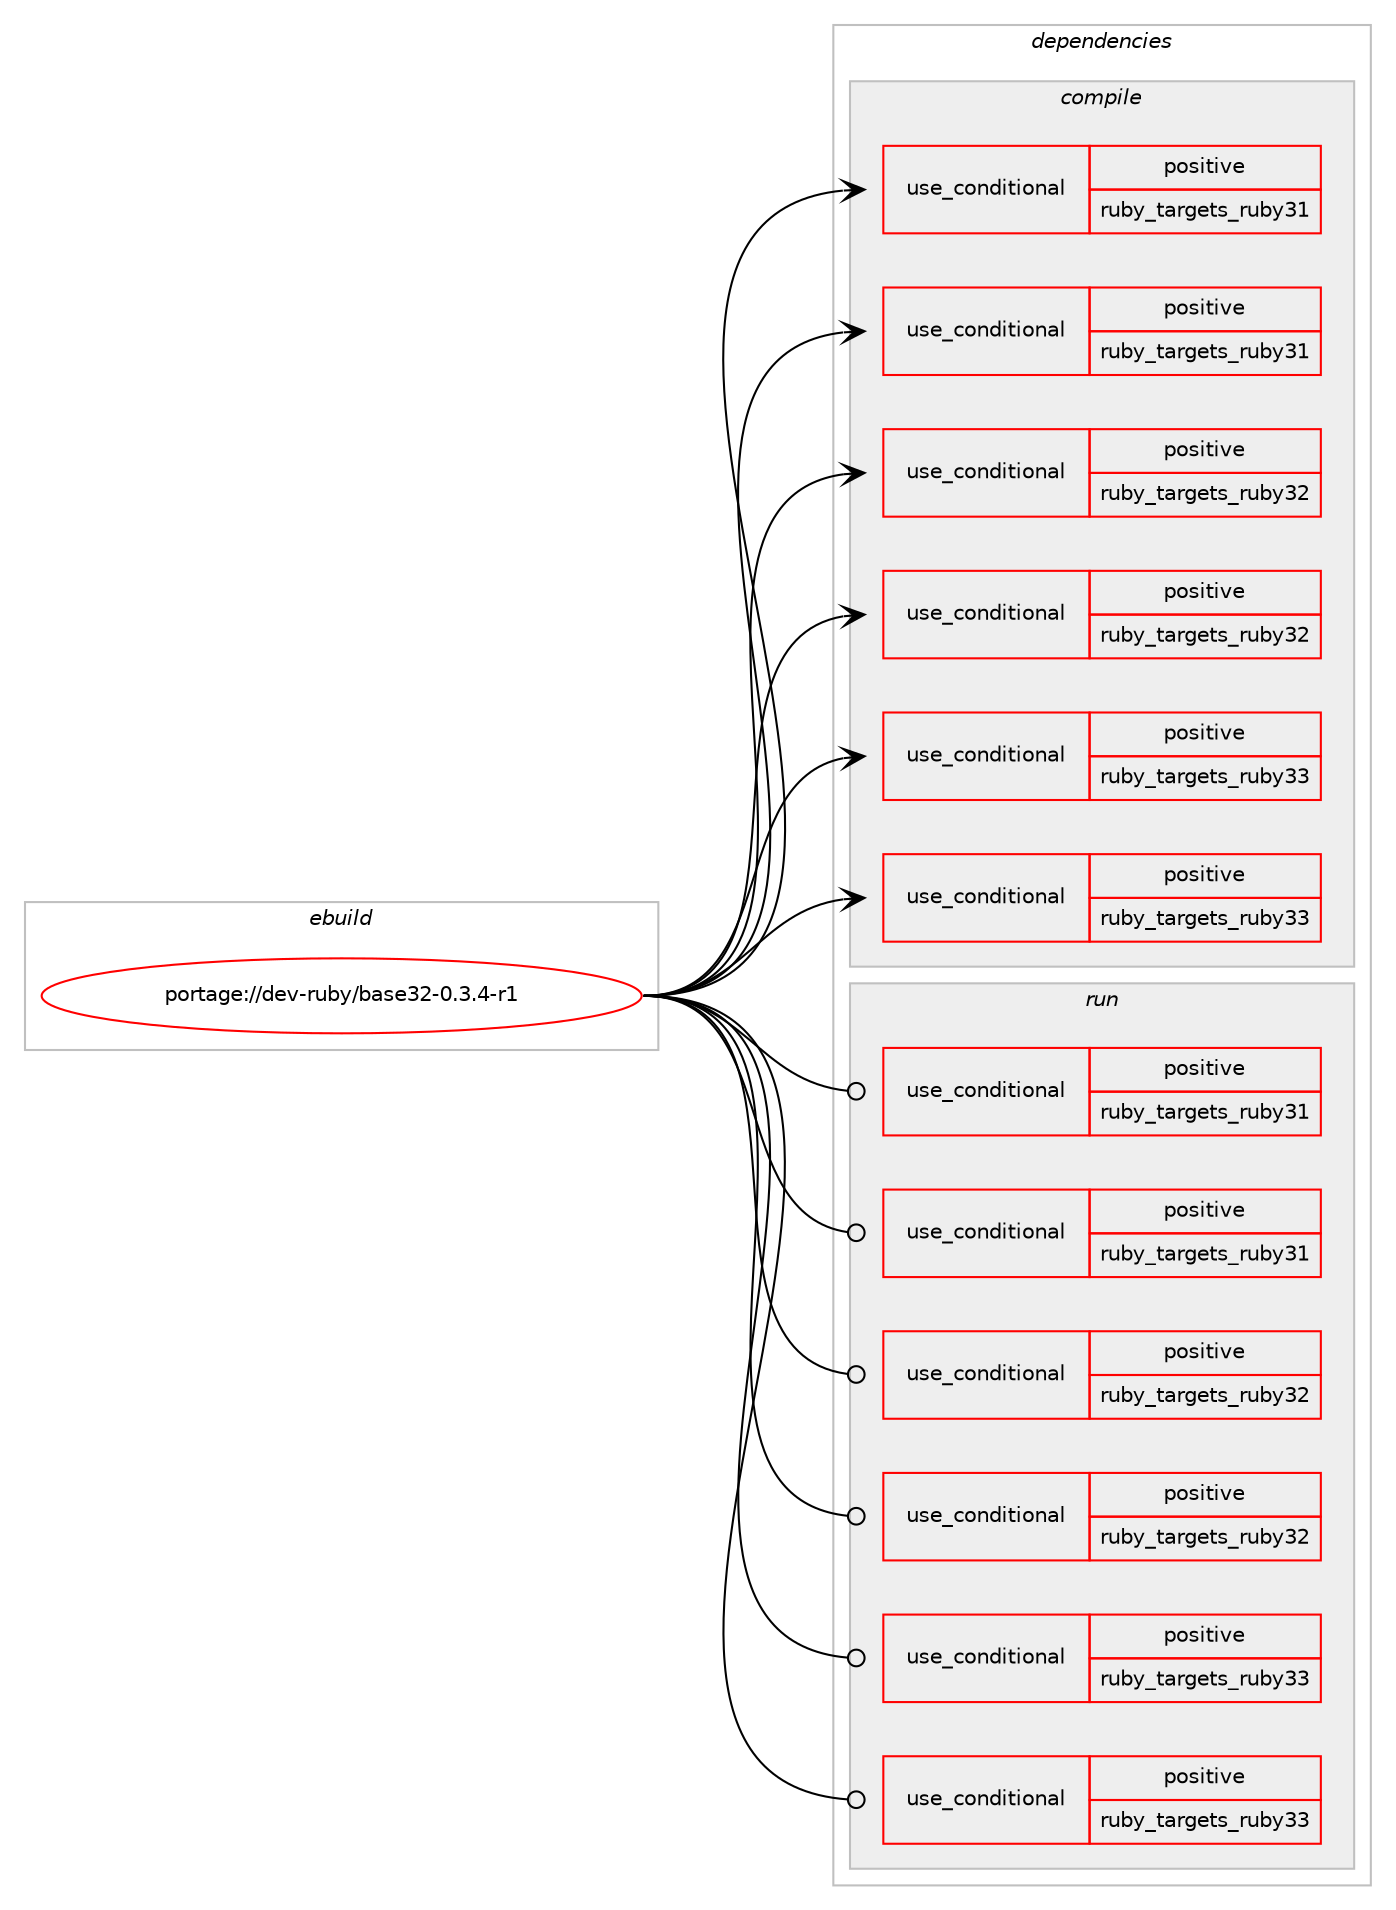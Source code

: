 digraph prolog {

# *************
# Graph options
# *************

newrank=true;
concentrate=true;
compound=true;
graph [rankdir=LR,fontname=Helvetica,fontsize=10,ranksep=1.5];#, ranksep=2.5, nodesep=0.2];
edge  [arrowhead=vee];
node  [fontname=Helvetica,fontsize=10];

# **********
# The ebuild
# **********

subgraph cluster_leftcol {
color=gray;
rank=same;
label=<<i>ebuild</i>>;
id [label="portage://dev-ruby/base32-0.3.4-r1", color=red, width=4, href="../dev-ruby/base32-0.3.4-r1.svg"];
}

# ****************
# The dependencies
# ****************

subgraph cluster_midcol {
color=gray;
label=<<i>dependencies</i>>;
subgraph cluster_compile {
fillcolor="#eeeeee";
style=filled;
label=<<i>compile</i>>;
subgraph cond43731 {
dependency90551 [label=<<TABLE BORDER="0" CELLBORDER="1" CELLSPACING="0" CELLPADDING="4"><TR><TD ROWSPAN="3" CELLPADDING="10">use_conditional</TD></TR><TR><TD>positive</TD></TR><TR><TD>ruby_targets_ruby31</TD></TR></TABLE>>, shape=none, color=red];
# *** BEGIN UNKNOWN DEPENDENCY TYPE (TODO) ***
# dependency90551 -> package_dependency(portage://dev-ruby/base32-0.3.4-r1,install,no,dev-lang,ruby,none,[,,],[slot(3.1)],[])
# *** END UNKNOWN DEPENDENCY TYPE (TODO) ***

}
id:e -> dependency90551:w [weight=20,style="solid",arrowhead="vee"];
subgraph cond43732 {
dependency90552 [label=<<TABLE BORDER="0" CELLBORDER="1" CELLSPACING="0" CELLPADDING="4"><TR><TD ROWSPAN="3" CELLPADDING="10">use_conditional</TD></TR><TR><TD>positive</TD></TR><TR><TD>ruby_targets_ruby31</TD></TR></TABLE>>, shape=none, color=red];
# *** BEGIN UNKNOWN DEPENDENCY TYPE (TODO) ***
# dependency90552 -> package_dependency(portage://dev-ruby/base32-0.3.4-r1,install,no,virtual,rubygems,none,[,,],[],[use(enable(ruby_targets_ruby31),negative)])
# *** END UNKNOWN DEPENDENCY TYPE (TODO) ***

}
id:e -> dependency90552:w [weight=20,style="solid",arrowhead="vee"];
subgraph cond43733 {
dependency90553 [label=<<TABLE BORDER="0" CELLBORDER="1" CELLSPACING="0" CELLPADDING="4"><TR><TD ROWSPAN="3" CELLPADDING="10">use_conditional</TD></TR><TR><TD>positive</TD></TR><TR><TD>ruby_targets_ruby32</TD></TR></TABLE>>, shape=none, color=red];
# *** BEGIN UNKNOWN DEPENDENCY TYPE (TODO) ***
# dependency90553 -> package_dependency(portage://dev-ruby/base32-0.3.4-r1,install,no,dev-lang,ruby,none,[,,],[slot(3.2)],[])
# *** END UNKNOWN DEPENDENCY TYPE (TODO) ***

}
id:e -> dependency90553:w [weight=20,style="solid",arrowhead="vee"];
subgraph cond43734 {
dependency90554 [label=<<TABLE BORDER="0" CELLBORDER="1" CELLSPACING="0" CELLPADDING="4"><TR><TD ROWSPAN="3" CELLPADDING="10">use_conditional</TD></TR><TR><TD>positive</TD></TR><TR><TD>ruby_targets_ruby32</TD></TR></TABLE>>, shape=none, color=red];
# *** BEGIN UNKNOWN DEPENDENCY TYPE (TODO) ***
# dependency90554 -> package_dependency(portage://dev-ruby/base32-0.3.4-r1,install,no,virtual,rubygems,none,[,,],[],[use(enable(ruby_targets_ruby32),negative)])
# *** END UNKNOWN DEPENDENCY TYPE (TODO) ***

}
id:e -> dependency90554:w [weight=20,style="solid",arrowhead="vee"];
subgraph cond43735 {
dependency90555 [label=<<TABLE BORDER="0" CELLBORDER="1" CELLSPACING="0" CELLPADDING="4"><TR><TD ROWSPAN="3" CELLPADDING="10">use_conditional</TD></TR><TR><TD>positive</TD></TR><TR><TD>ruby_targets_ruby33</TD></TR></TABLE>>, shape=none, color=red];
# *** BEGIN UNKNOWN DEPENDENCY TYPE (TODO) ***
# dependency90555 -> package_dependency(portage://dev-ruby/base32-0.3.4-r1,install,no,dev-lang,ruby,none,[,,],[slot(3.3)],[])
# *** END UNKNOWN DEPENDENCY TYPE (TODO) ***

}
id:e -> dependency90555:w [weight=20,style="solid",arrowhead="vee"];
subgraph cond43736 {
dependency90556 [label=<<TABLE BORDER="0" CELLBORDER="1" CELLSPACING="0" CELLPADDING="4"><TR><TD ROWSPAN="3" CELLPADDING="10">use_conditional</TD></TR><TR><TD>positive</TD></TR><TR><TD>ruby_targets_ruby33</TD></TR></TABLE>>, shape=none, color=red];
# *** BEGIN UNKNOWN DEPENDENCY TYPE (TODO) ***
# dependency90556 -> package_dependency(portage://dev-ruby/base32-0.3.4-r1,install,no,virtual,rubygems,none,[,,],[],[use(enable(ruby_targets_ruby33),negative)])
# *** END UNKNOWN DEPENDENCY TYPE (TODO) ***

}
id:e -> dependency90556:w [weight=20,style="solid",arrowhead="vee"];
}
subgraph cluster_compileandrun {
fillcolor="#eeeeee";
style=filled;
label=<<i>compile and run</i>>;
}
subgraph cluster_run {
fillcolor="#eeeeee";
style=filled;
label=<<i>run</i>>;
subgraph cond43737 {
dependency90557 [label=<<TABLE BORDER="0" CELLBORDER="1" CELLSPACING="0" CELLPADDING="4"><TR><TD ROWSPAN="3" CELLPADDING="10">use_conditional</TD></TR><TR><TD>positive</TD></TR><TR><TD>ruby_targets_ruby31</TD></TR></TABLE>>, shape=none, color=red];
# *** BEGIN UNKNOWN DEPENDENCY TYPE (TODO) ***
# dependency90557 -> package_dependency(portage://dev-ruby/base32-0.3.4-r1,run,no,dev-lang,ruby,none,[,,],[slot(3.1)],[])
# *** END UNKNOWN DEPENDENCY TYPE (TODO) ***

}
id:e -> dependency90557:w [weight=20,style="solid",arrowhead="odot"];
subgraph cond43738 {
dependency90558 [label=<<TABLE BORDER="0" CELLBORDER="1" CELLSPACING="0" CELLPADDING="4"><TR><TD ROWSPAN="3" CELLPADDING="10">use_conditional</TD></TR><TR><TD>positive</TD></TR><TR><TD>ruby_targets_ruby31</TD></TR></TABLE>>, shape=none, color=red];
# *** BEGIN UNKNOWN DEPENDENCY TYPE (TODO) ***
# dependency90558 -> package_dependency(portage://dev-ruby/base32-0.3.4-r1,run,no,virtual,rubygems,none,[,,],[],[use(enable(ruby_targets_ruby31),negative)])
# *** END UNKNOWN DEPENDENCY TYPE (TODO) ***

}
id:e -> dependency90558:w [weight=20,style="solid",arrowhead="odot"];
subgraph cond43739 {
dependency90559 [label=<<TABLE BORDER="0" CELLBORDER="1" CELLSPACING="0" CELLPADDING="4"><TR><TD ROWSPAN="3" CELLPADDING="10">use_conditional</TD></TR><TR><TD>positive</TD></TR><TR><TD>ruby_targets_ruby32</TD></TR></TABLE>>, shape=none, color=red];
# *** BEGIN UNKNOWN DEPENDENCY TYPE (TODO) ***
# dependency90559 -> package_dependency(portage://dev-ruby/base32-0.3.4-r1,run,no,dev-lang,ruby,none,[,,],[slot(3.2)],[])
# *** END UNKNOWN DEPENDENCY TYPE (TODO) ***

}
id:e -> dependency90559:w [weight=20,style="solid",arrowhead="odot"];
subgraph cond43740 {
dependency90560 [label=<<TABLE BORDER="0" CELLBORDER="1" CELLSPACING="0" CELLPADDING="4"><TR><TD ROWSPAN="3" CELLPADDING="10">use_conditional</TD></TR><TR><TD>positive</TD></TR><TR><TD>ruby_targets_ruby32</TD></TR></TABLE>>, shape=none, color=red];
# *** BEGIN UNKNOWN DEPENDENCY TYPE (TODO) ***
# dependency90560 -> package_dependency(portage://dev-ruby/base32-0.3.4-r1,run,no,virtual,rubygems,none,[,,],[],[use(enable(ruby_targets_ruby32),negative)])
# *** END UNKNOWN DEPENDENCY TYPE (TODO) ***

}
id:e -> dependency90560:w [weight=20,style="solid",arrowhead="odot"];
subgraph cond43741 {
dependency90561 [label=<<TABLE BORDER="0" CELLBORDER="1" CELLSPACING="0" CELLPADDING="4"><TR><TD ROWSPAN="3" CELLPADDING="10">use_conditional</TD></TR><TR><TD>positive</TD></TR><TR><TD>ruby_targets_ruby33</TD></TR></TABLE>>, shape=none, color=red];
# *** BEGIN UNKNOWN DEPENDENCY TYPE (TODO) ***
# dependency90561 -> package_dependency(portage://dev-ruby/base32-0.3.4-r1,run,no,dev-lang,ruby,none,[,,],[slot(3.3)],[])
# *** END UNKNOWN DEPENDENCY TYPE (TODO) ***

}
id:e -> dependency90561:w [weight=20,style="solid",arrowhead="odot"];
subgraph cond43742 {
dependency90562 [label=<<TABLE BORDER="0" CELLBORDER="1" CELLSPACING="0" CELLPADDING="4"><TR><TD ROWSPAN="3" CELLPADDING="10">use_conditional</TD></TR><TR><TD>positive</TD></TR><TR><TD>ruby_targets_ruby33</TD></TR></TABLE>>, shape=none, color=red];
# *** BEGIN UNKNOWN DEPENDENCY TYPE (TODO) ***
# dependency90562 -> package_dependency(portage://dev-ruby/base32-0.3.4-r1,run,no,virtual,rubygems,none,[,,],[],[use(enable(ruby_targets_ruby33),negative)])
# *** END UNKNOWN DEPENDENCY TYPE (TODO) ***

}
id:e -> dependency90562:w [weight=20,style="solid",arrowhead="odot"];
}
}

# **************
# The candidates
# **************

subgraph cluster_choices {
rank=same;
color=gray;
label=<<i>candidates</i>>;

}

}
